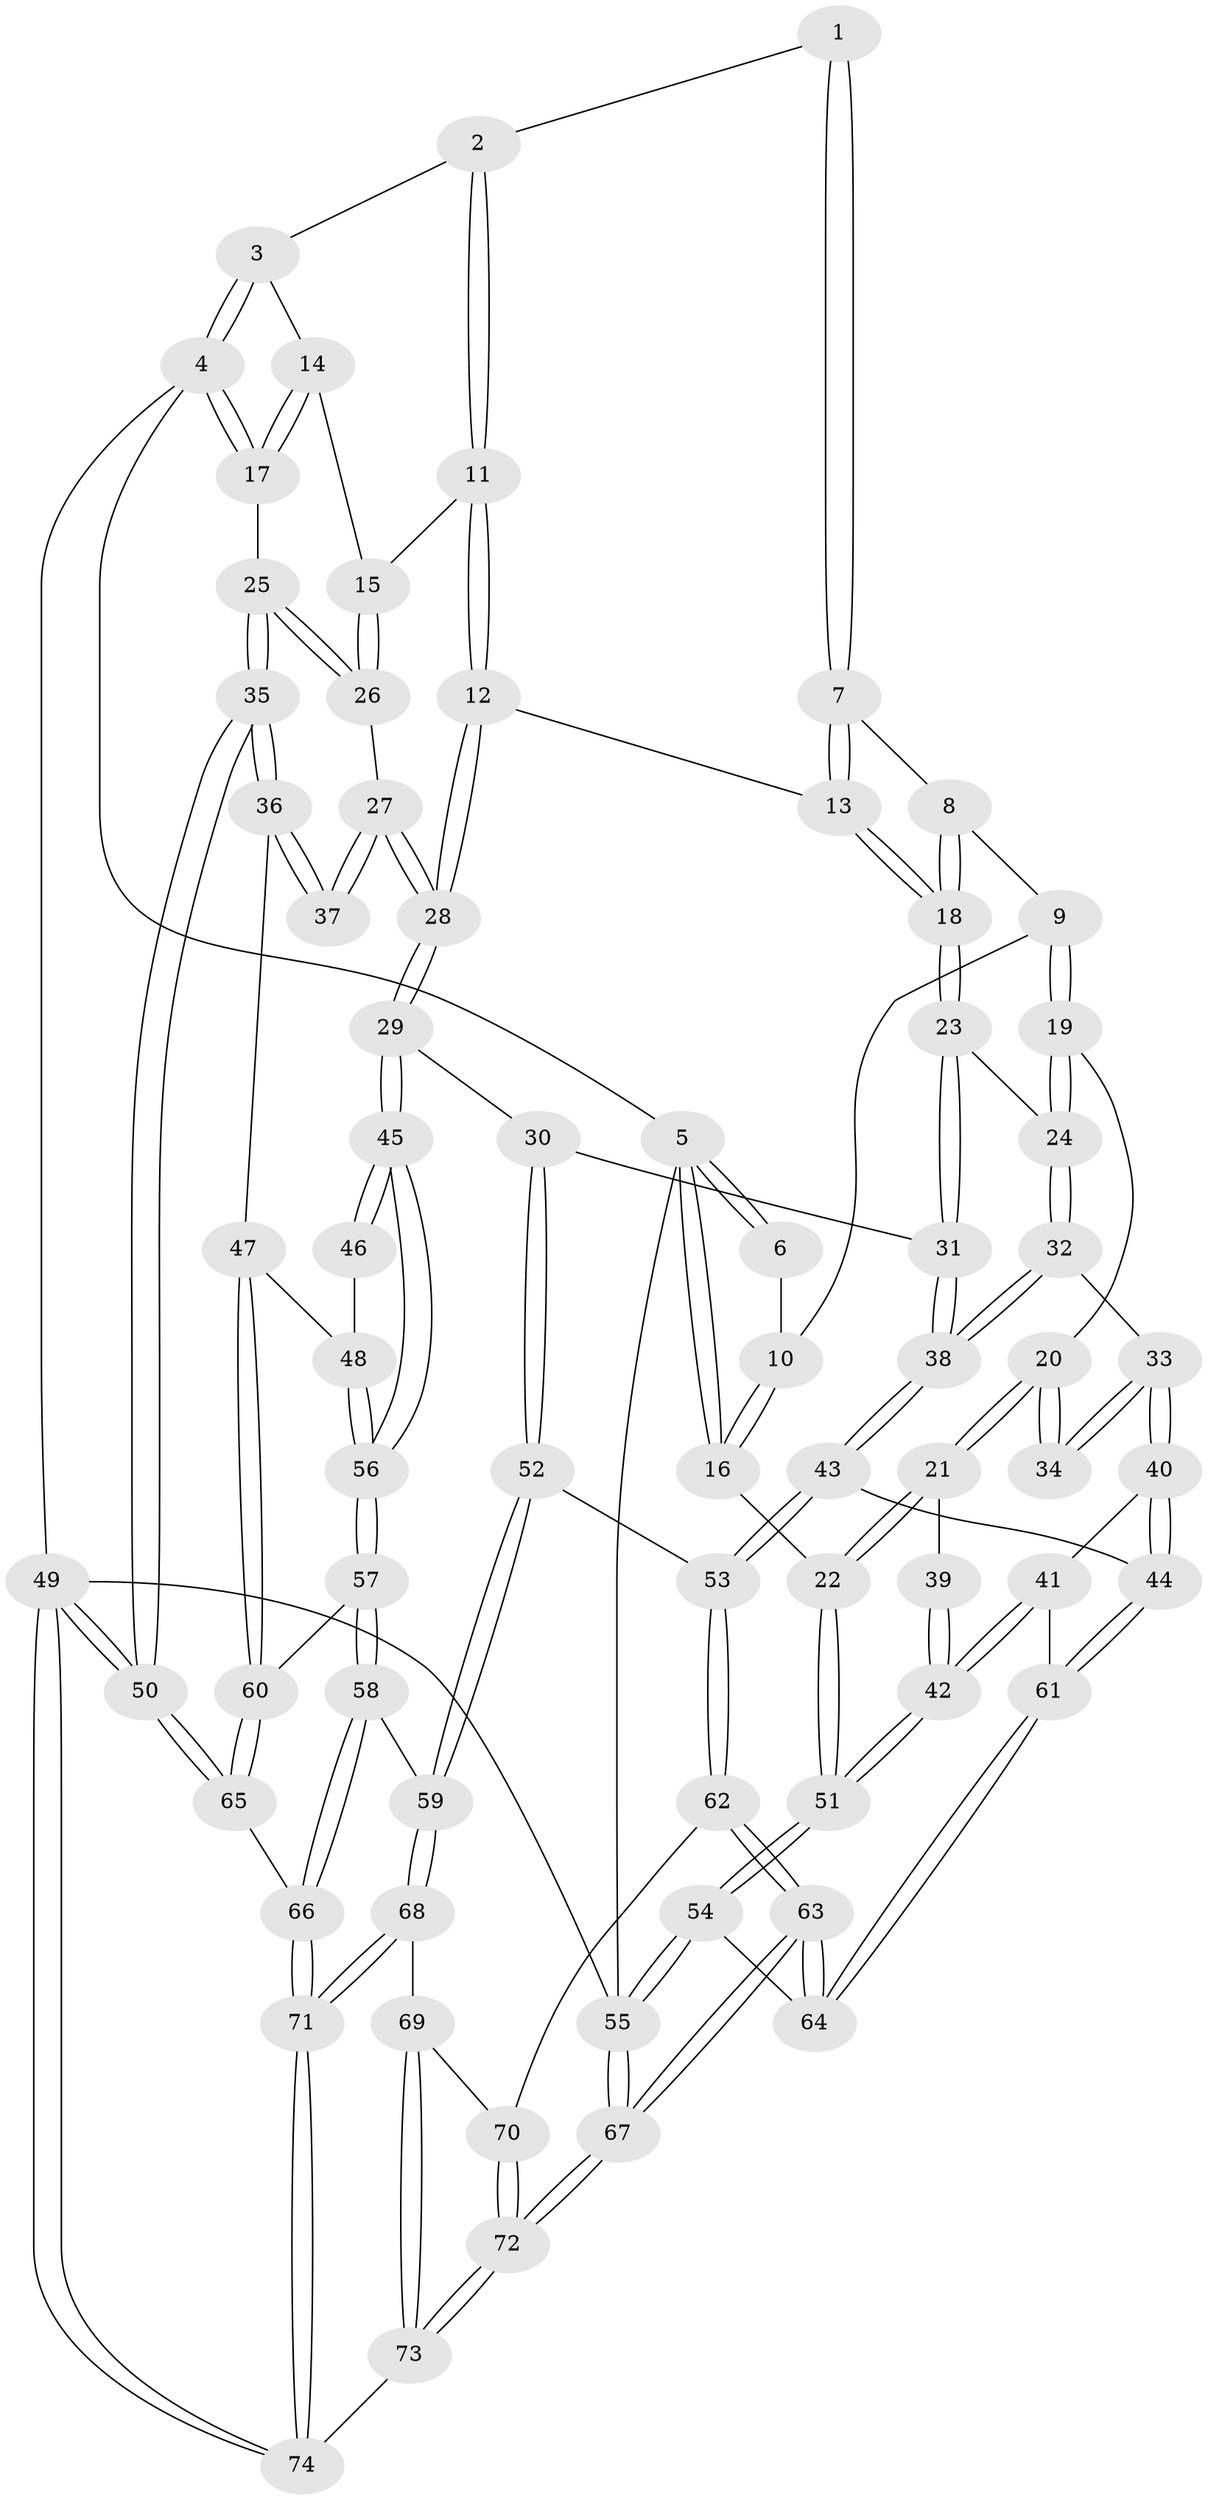 // Generated by graph-tools (version 1.1) at 2025/38/03/09/25 02:38:39]
// undirected, 74 vertices, 182 edges
graph export_dot {
graph [start="1"]
  node [color=gray90,style=filled];
  1 [pos="+0.31517273970232607+0"];
  2 [pos="+0.6431996786218203+0"];
  3 [pos="+0.7433831460553435+0"];
  4 [pos="+1+0"];
  5 [pos="+0+0"];
  6 [pos="+0.09121162225429835+0"];
  7 [pos="+0.3352919506612963+0.017560377669039905"];
  8 [pos="+0.311448035547441+0.0888460498279491"];
  9 [pos="+0.2689474230665111+0.11946364109887668"];
  10 [pos="+0.18485730202635886+0.10261236896949774"];
  11 [pos="+0.622702343312577+0.09783448420061579"];
  12 [pos="+0.5999046042732102+0.12949418795259404"];
  13 [pos="+0.5836525875606833+0.1346003929103956"];
  14 [pos="+0.8554390729483643+0.08012229926090479"];
  15 [pos="+0.8197521998831543+0.14218140003672347"];
  16 [pos="+0+0.18096939160617279"];
  17 [pos="+1+0"];
  18 [pos="+0.43888305693371576+0.24578884510492724"];
  19 [pos="+0.23571779895441666+0.21945915024316612"];
  20 [pos="+0.20551405783307347+0.2340973015108029"];
  21 [pos="+0+0.22531605300277638"];
  22 [pos="+0+0.223528449000146"];
  23 [pos="+0.4300568567680019+0.2727280055414167"];
  24 [pos="+0.31386349524874646+0.2831787468827136"];
  25 [pos="+1+0.24483372298485057"];
  26 [pos="+0.8695996839687883+0.24765378381839856"];
  27 [pos="+0.8640032106604733+0.2546233492621308"];
  28 [pos="+0.7031874303441963+0.38889109493516055"];
  29 [pos="+0.7011591337480373+0.3957564209885857"];
  30 [pos="+0.5074992683794561+0.4054710624460848"];
  31 [pos="+0.4630392193774719+0.3849445274009209"];
  32 [pos="+0.2684400409059027+0.36053266756869673"];
  33 [pos="+0.216368927264694+0.37532438840676624"];
  34 [pos="+0.20864912796910423+0.36595674960791436"];
  35 [pos="+1+0.44869529344531645"];
  36 [pos="+1+0.44981118368608275"];
  37 [pos="+0.9200775209833312+0.4204032631520006"];
  38 [pos="+0.3776749298748781+0.4464553870847652"];
  39 [pos="+0.20453903905019816+0.3644042205959651"];
  40 [pos="+0.20938829578138463+0.4022472133859994"];
  41 [pos="+0.1282078798172693+0.4909621091724892"];
  42 [pos="+0+0.4556370014378947"];
  43 [pos="+0.34403319785513414+0.5070158213297276"];
  44 [pos="+0.3147126943695472+0.5079711492950453"];
  45 [pos="+0.7153490001319621+0.4288826218760348"];
  46 [pos="+0.9096022736310055+0.4243060587624844"];
  47 [pos="+0.927464427852519+0.5300707385724411"];
  48 [pos="+0.8893452776864678+0.5069971503870425"];
  49 [pos="+1+1"];
  50 [pos="+1+1"];
  51 [pos="+0+0.4521288599665697"];
  52 [pos="+0.5121733132913644+0.6692043177993133"];
  53 [pos="+0.3816404545191199+0.5903449563693545"];
  54 [pos="+0+0.5253318654237056"];
  55 [pos="+0+1"];
  56 [pos="+0.7243278412339357+0.4841388297814348"];
  57 [pos="+0.7238436586797665+0.48956328120248027"];
  58 [pos="+0.6473281250081342+0.6724863474331949"];
  59 [pos="+0.5155605192455252+0.673624839294144"];
  60 [pos="+0.8899359182364415+0.6189721040040093"];
  61 [pos="+0.19518599829824443+0.558611694339015"];
  62 [pos="+0.21254236121746467+0.7188418651260313"];
  63 [pos="+0.20916979778164052+0.7192563329634489"];
  64 [pos="+0.19399064404749622+0.6529775249010624"];
  65 [pos="+0.9444009638763273+0.8159513723874274"];
  66 [pos="+0.7423585907556064+0.7821554089996459"];
  67 [pos="+0+1"];
  68 [pos="+0.49460399690966117+0.705535047707139"];
  69 [pos="+0.4594614574853407+0.7509499046717725"];
  70 [pos="+0.35317287513215817+0.7595836074112564"];
  71 [pos="+0.6227045498007943+0.9525439561294443"];
  72 [pos="+0.26182887126465415+1"];
  73 [pos="+0.4501659846539359+1"];
  74 [pos="+0.5321611780054601+1"];
  1 -- 2;
  1 -- 7;
  1 -- 7;
  2 -- 3;
  2 -- 11;
  2 -- 11;
  3 -- 4;
  3 -- 4;
  3 -- 14;
  4 -- 5;
  4 -- 17;
  4 -- 17;
  4 -- 49;
  5 -- 6;
  5 -- 6;
  5 -- 16;
  5 -- 16;
  5 -- 55;
  6 -- 10;
  7 -- 8;
  7 -- 13;
  7 -- 13;
  8 -- 9;
  8 -- 18;
  8 -- 18;
  9 -- 10;
  9 -- 19;
  9 -- 19;
  10 -- 16;
  10 -- 16;
  11 -- 12;
  11 -- 12;
  11 -- 15;
  12 -- 13;
  12 -- 28;
  12 -- 28;
  13 -- 18;
  13 -- 18;
  14 -- 15;
  14 -- 17;
  14 -- 17;
  15 -- 26;
  15 -- 26;
  16 -- 22;
  17 -- 25;
  18 -- 23;
  18 -- 23;
  19 -- 20;
  19 -- 24;
  19 -- 24;
  20 -- 21;
  20 -- 21;
  20 -- 34;
  20 -- 34;
  21 -- 22;
  21 -- 22;
  21 -- 39;
  22 -- 51;
  22 -- 51;
  23 -- 24;
  23 -- 31;
  23 -- 31;
  24 -- 32;
  24 -- 32;
  25 -- 26;
  25 -- 26;
  25 -- 35;
  25 -- 35;
  26 -- 27;
  27 -- 28;
  27 -- 28;
  27 -- 37;
  27 -- 37;
  28 -- 29;
  28 -- 29;
  29 -- 30;
  29 -- 45;
  29 -- 45;
  30 -- 31;
  30 -- 52;
  30 -- 52;
  31 -- 38;
  31 -- 38;
  32 -- 33;
  32 -- 38;
  32 -- 38;
  33 -- 34;
  33 -- 34;
  33 -- 40;
  33 -- 40;
  35 -- 36;
  35 -- 36;
  35 -- 50;
  35 -- 50;
  36 -- 37;
  36 -- 37;
  36 -- 47;
  38 -- 43;
  38 -- 43;
  39 -- 42;
  39 -- 42;
  40 -- 41;
  40 -- 44;
  40 -- 44;
  41 -- 42;
  41 -- 42;
  41 -- 61;
  42 -- 51;
  42 -- 51;
  43 -- 44;
  43 -- 53;
  43 -- 53;
  44 -- 61;
  44 -- 61;
  45 -- 46;
  45 -- 46;
  45 -- 56;
  45 -- 56;
  46 -- 48;
  47 -- 48;
  47 -- 60;
  47 -- 60;
  48 -- 56;
  48 -- 56;
  49 -- 50;
  49 -- 50;
  49 -- 74;
  49 -- 74;
  49 -- 55;
  50 -- 65;
  50 -- 65;
  51 -- 54;
  51 -- 54;
  52 -- 53;
  52 -- 59;
  52 -- 59;
  53 -- 62;
  53 -- 62;
  54 -- 55;
  54 -- 55;
  54 -- 64;
  55 -- 67;
  55 -- 67;
  56 -- 57;
  56 -- 57;
  57 -- 58;
  57 -- 58;
  57 -- 60;
  58 -- 59;
  58 -- 66;
  58 -- 66;
  59 -- 68;
  59 -- 68;
  60 -- 65;
  60 -- 65;
  61 -- 64;
  61 -- 64;
  62 -- 63;
  62 -- 63;
  62 -- 70;
  63 -- 64;
  63 -- 64;
  63 -- 67;
  63 -- 67;
  65 -- 66;
  66 -- 71;
  66 -- 71;
  67 -- 72;
  67 -- 72;
  68 -- 69;
  68 -- 71;
  68 -- 71;
  69 -- 70;
  69 -- 73;
  69 -- 73;
  70 -- 72;
  70 -- 72;
  71 -- 74;
  71 -- 74;
  72 -- 73;
  72 -- 73;
  73 -- 74;
}
